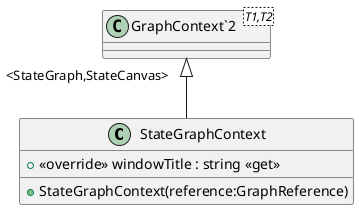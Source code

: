 @startuml
class StateGraphContext {
    + StateGraphContext(reference:GraphReference)
    + <<override>> windowTitle : string <<get>>
}
class "GraphContext`2"<T1,T2> {
}
"GraphContext`2" "<StateGraph,StateCanvas>" <|-- StateGraphContext
@enduml
